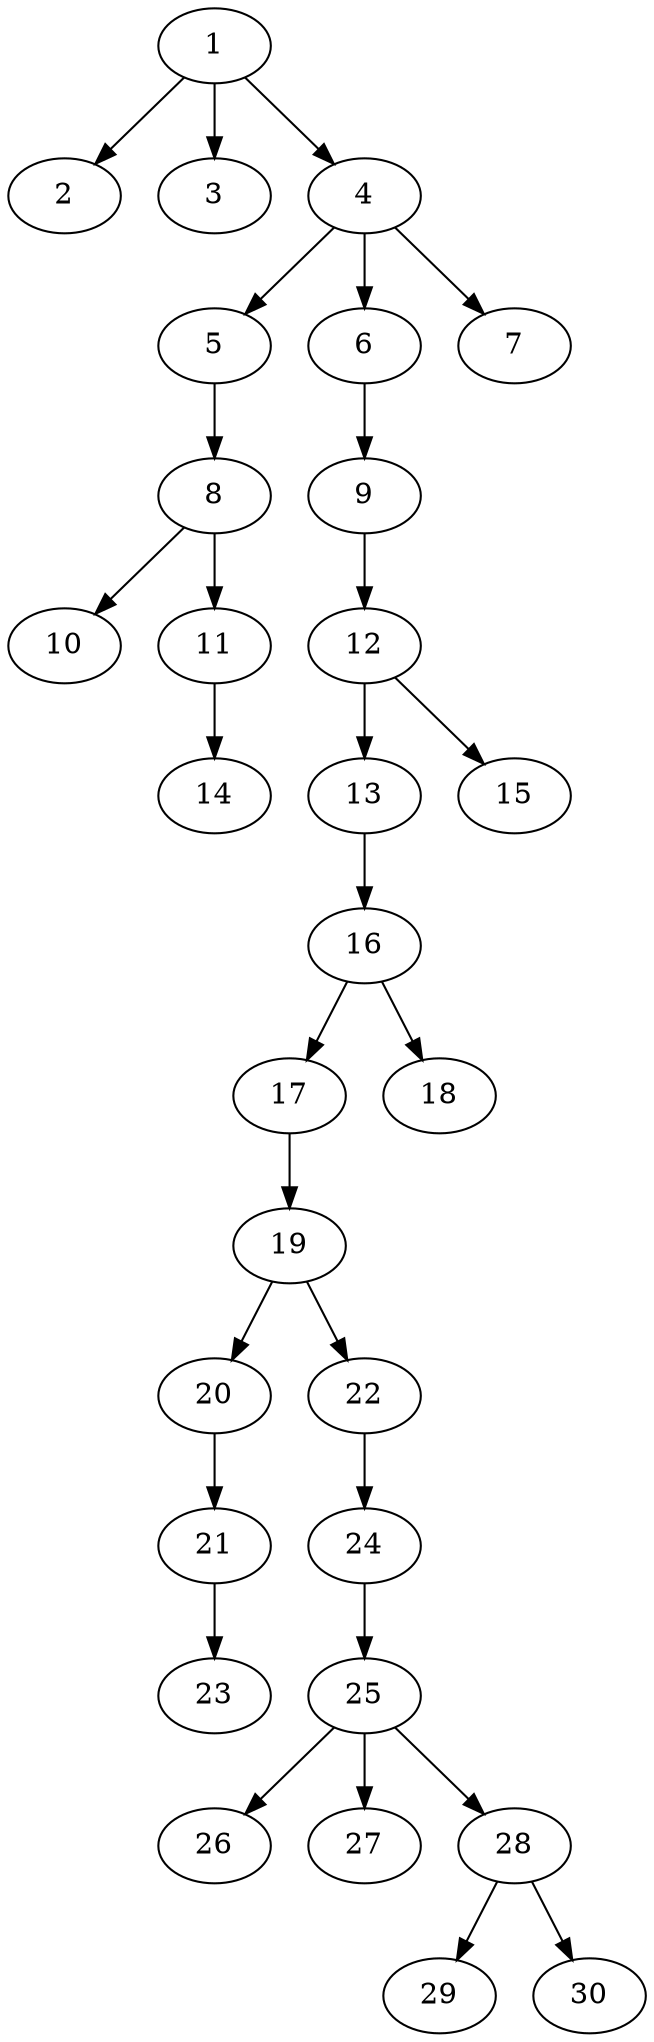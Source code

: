// DAG automatically generated by daggen at Wed Apr 12 12:23:40 2017
// ./daggen --dot -n 30 --jump=3 --fat=0.2 --regularity=0.6 --density=0.2 
digraph G {
  1 [size="2321889067", alpha="0.12"]
  1 -> 2 [size ="134217728"]
  1 -> 3 [size ="134217728"]
  1 -> 4 [size ="134217728"]
  2 [size="88640987021", alpha="0.09"]
  3 [size="154074962957", alpha="0.17"]
  4 [size="19488159123", alpha="0.18"]
  4 -> 5 [size ="411041792"]
  4 -> 6 [size ="411041792"]
  4 -> 7 [size ="411041792"]
  5 [size="1081157312139", alpha="0.12"]
  5 -> 8 [size ="838860800"]
  6 [size="28991029248", alpha="0.01"]
  6 -> 9 [size ="75497472"]
  7 [size="21936899675", alpha="0.13"]
  8 [size="782757789696", alpha="0.04"]
  8 -> 10 [size ="679477248"]
  8 -> 11 [size ="679477248"]
  9 [size="1948164646", alpha="0.14"]
  9 -> 12 [size ="134217728"]
  10 [size="68719476736", alpha="0.18"]
  11 [size="9619841718", alpha="0.13"]
  11 -> 14 [size ="33554432"]
  12 [size="748766218127", alpha="0.16"]
  12 -> 13 [size ="679477248"]
  12 -> 15 [size ="679477248"]
  13 [size="178127787456", alpha="0.09"]
  13 -> 16 [size ="134217728"]
  14 [size="232291581935", alpha="0.01"]
  15 [size="231928233984", alpha="0.06"]
  16 [size="10355886916", alpha="0.01"]
  16 -> 17 [size ="536870912"]
  16 -> 18 [size ="536870912"]
  17 [size="77100361236", alpha="0.12"]
  17 -> 19 [size ="134217728"]
  18 [size="101789151139", alpha="0.03"]
  19 [size="1073741824000", alpha="0.16"]
  19 -> 20 [size ="838860800"]
  19 -> 22 [size ="838860800"]
  20 [size="558817895590", alpha="0.03"]
  20 -> 21 [size ="679477248"]
  21 [size="8275556644", alpha="0.13"]
  21 -> 23 [size ="134217728"]
  22 [size="160125567445", alpha="0.02"]
  22 -> 24 [size ="411041792"]
  23 [size="549755813888", alpha="0.09"]
  24 [size="368293445632", alpha="0.19"]
  24 -> 25 [size ="411041792"]
  25 [size="28991029248", alpha="0.08"]
  25 -> 26 [size ="75497472"]
  25 -> 27 [size ="75497472"]
  25 -> 28 [size ="75497472"]
  26 [size="833706835", alpha="0.03"]
  27 [size="68719476736", alpha="0.03"]
  28 [size="23703209428", alpha="0.01"]
  28 -> 29 [size ="679477248"]
  28 -> 30 [size ="679477248"]
  29 [size="12764382073", alpha="0.01"]
  30 [size="1047930803", alpha="0.16"]
}

